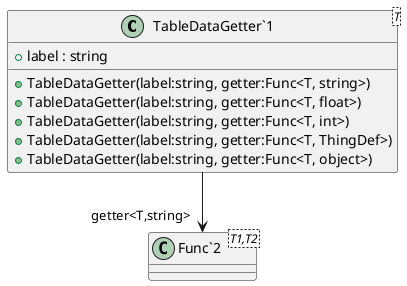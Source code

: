 @startuml
class "TableDataGetter`1"<T> {
    + label : string
    + TableDataGetter(label:string, getter:Func<T, string>)
    + TableDataGetter(label:string, getter:Func<T, float>)
    + TableDataGetter(label:string, getter:Func<T, int>)
    + TableDataGetter(label:string, getter:Func<T, ThingDef>)
    + TableDataGetter(label:string, getter:Func<T, object>)
}
class "Func`2"<T1,T2> {
}
"TableDataGetter`1" --> "getter<T,string>" "Func`2"
@enduml

